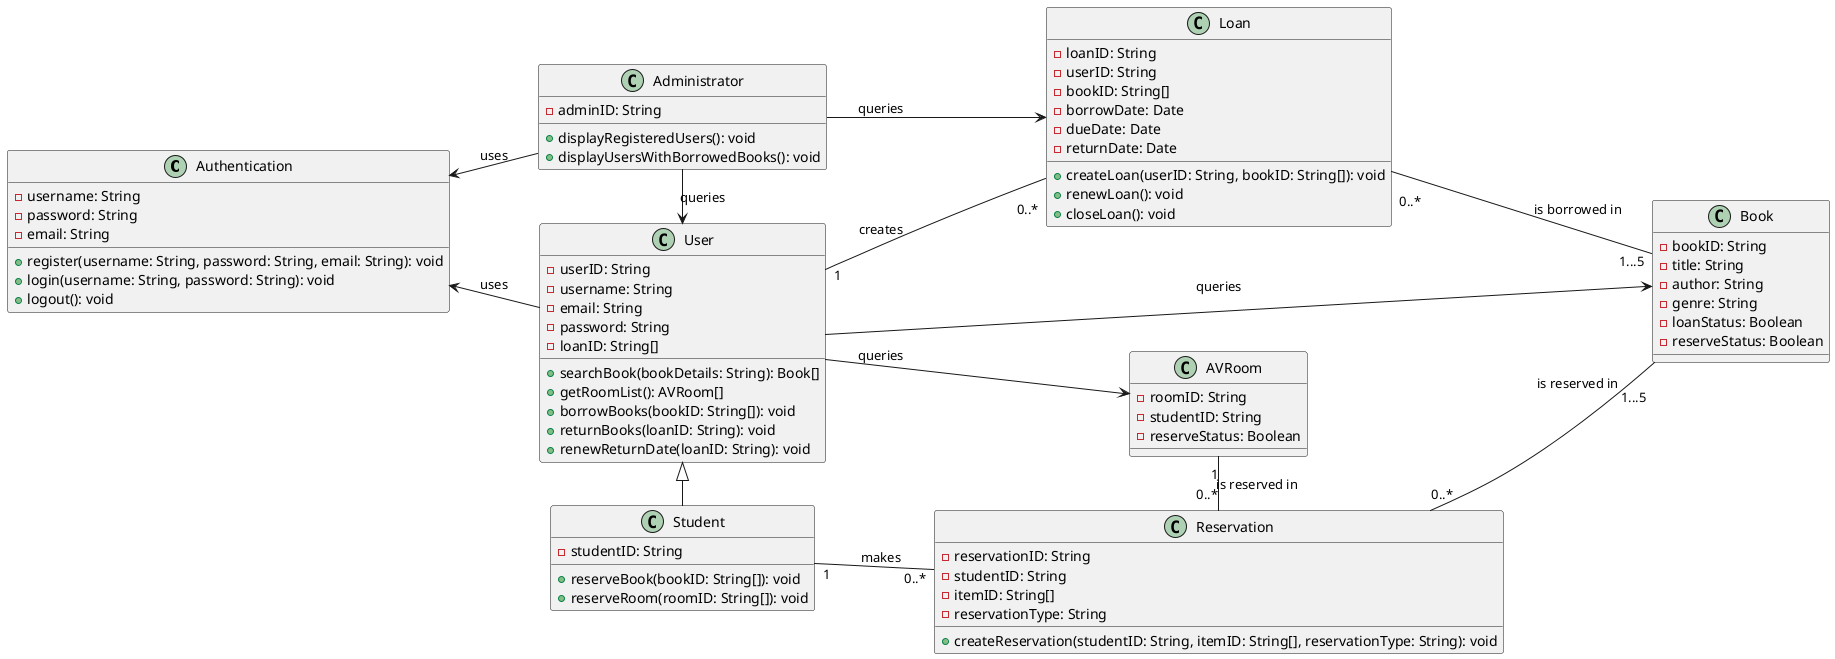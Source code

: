 @startuml
left to right direction

class Authentication{
    -username: String
    -password: String
    -email: String
    +register(username: String, password: String, email: String): void
    +login(username: String, password: String): void
    +logout(): void
}

class User {
    -userID: String
    -username: String
    -email: String
    -password: String
    -loanID: String[]
    +searchBook(bookDetails: String): Book[]
    +getRoomList(): AVRoom[]
    +borrowBooks(bookID: String[]): void
    +returnBooks(loanID: String): void
    +renewReturnDate(loanID: String): void
}

class Student {
    -studentID: String
    +reserveBook(bookID: String[]): void
    +reserveRoom(roomID: String[]): void
}

class Book {
    -bookID: String
    -title: String
    -author: String
    -genre: String
    -loanStatus: Boolean
    -reserveStatus: Boolean
}

class Loan {
    -loanID: String
    -userID: String
    -bookID: String[]
    -borrowDate: Date
    -dueDate: Date
    -returnDate: Date
    +createLoan(userID: String, bookID: String[]): void
    +renewLoan(): void
    +closeLoan(): void
}

class Administrator {
    -adminID: String
    +displayRegisteredUsers(): void
    +displayUsersWithBorrowedBooks(): void
}

class Reservation {
    -reservationID: String
    -studentID: String
    -itemID: String[]
    -reservationType: String
    +createReservation(studentID: String, itemID: String[], reservationType: String): void
}


class AVRoom {
    -roomID: String
    -studentID: String
    -reserveStatus: Boolean
}

User -up-> Authentication: uses
User ---> Book: queries
User --> AVRoom: queries
User <|-right- Student
User "1" -- "\n0..*" Loan: creates
Student "1" -- "0..*" Reservation: makes
AVRoom "1" -right- "0..*" Reservation: "                              is reserved in"
Book "1...5" -up- "\n0..*" Loan: is borrowed in
Book "\n1...5" -up- "0..*" Reservation: is reserved in
Administrator -right-> User: "                   queries"
Administrator -up-> Authentication: uses
Administrator --> Loan : queries
@enduml
